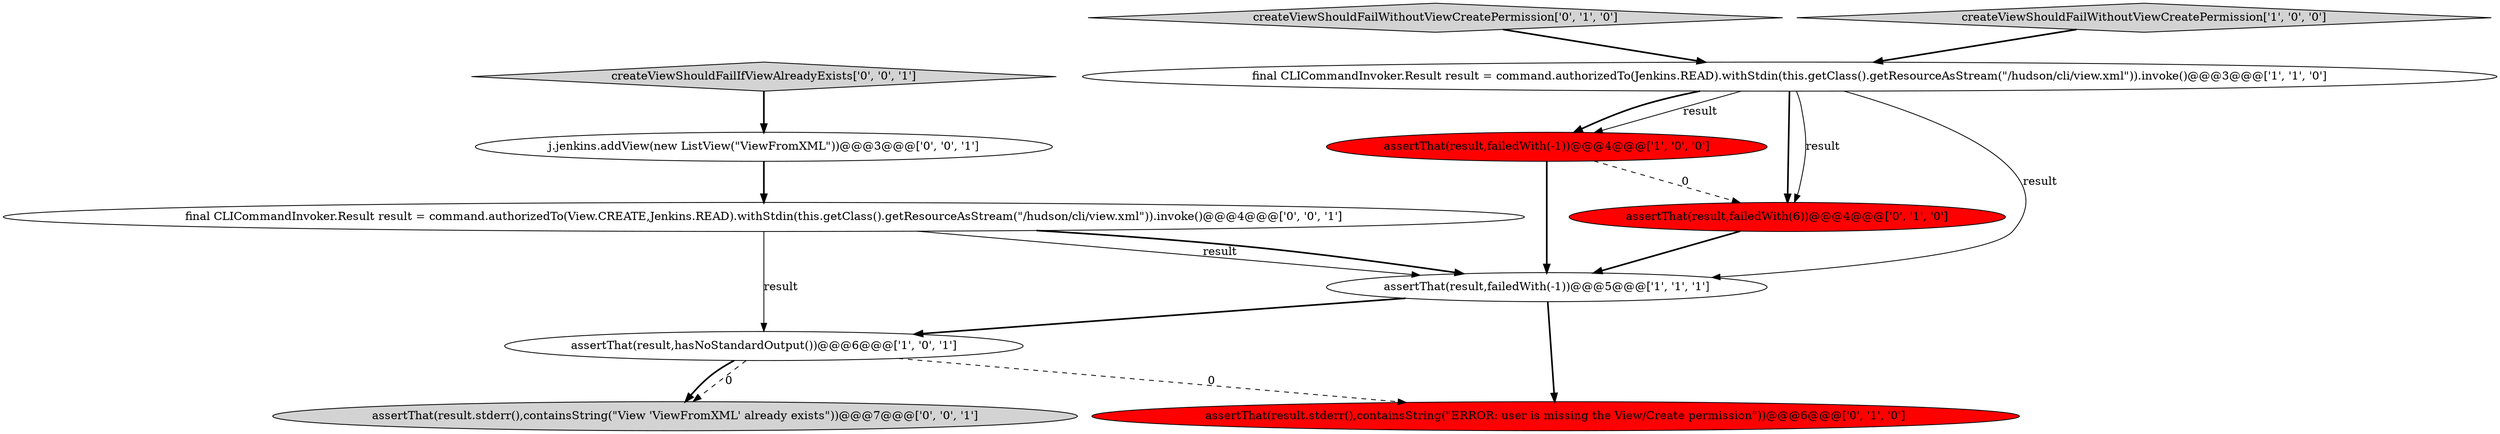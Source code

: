 digraph {
4 [style = filled, label = "assertThat(result,failedWith(-1))@@@5@@@['1', '1', '1']", fillcolor = white, shape = ellipse image = "AAA0AAABBB1BBB"];
2 [style = filled, label = "final CLICommandInvoker.Result result = command.authorizedTo(Jenkins.READ).withStdin(this.getClass().getResourceAsStream(\"/hudson/cli/view.xml\")).invoke()@@@3@@@['1', '1', '0']", fillcolor = white, shape = ellipse image = "AAA0AAABBB1BBB"];
6 [style = filled, label = "createViewShouldFailWithoutViewCreatePermission['0', '1', '0']", fillcolor = lightgray, shape = diamond image = "AAA0AAABBB2BBB"];
8 [style = filled, label = "j.jenkins.addView(new ListView(\"ViewFromXML\"))@@@3@@@['0', '0', '1']", fillcolor = white, shape = ellipse image = "AAA0AAABBB3BBB"];
1 [style = filled, label = "assertThat(result,hasNoStandardOutput())@@@6@@@['1', '0', '1']", fillcolor = white, shape = ellipse image = "AAA0AAABBB1BBB"];
10 [style = filled, label = "final CLICommandInvoker.Result result = command.authorizedTo(View.CREATE,Jenkins.READ).withStdin(this.getClass().getResourceAsStream(\"/hudson/cli/view.xml\")).invoke()@@@4@@@['0', '0', '1']", fillcolor = white, shape = ellipse image = "AAA0AAABBB3BBB"];
0 [style = filled, label = "assertThat(result,failedWith(-1))@@@4@@@['1', '0', '0']", fillcolor = red, shape = ellipse image = "AAA1AAABBB1BBB"];
11 [style = filled, label = "assertThat(result.stderr(),containsString(\"View 'ViewFromXML' already exists\"))@@@7@@@['0', '0', '1']", fillcolor = lightgray, shape = ellipse image = "AAA0AAABBB3BBB"];
7 [style = filled, label = "assertThat(result,failedWith(6))@@@4@@@['0', '1', '0']", fillcolor = red, shape = ellipse image = "AAA1AAABBB2BBB"];
9 [style = filled, label = "createViewShouldFailIfViewAlreadyExists['0', '0', '1']", fillcolor = lightgray, shape = diamond image = "AAA0AAABBB3BBB"];
3 [style = filled, label = "createViewShouldFailWithoutViewCreatePermission['1', '0', '0']", fillcolor = lightgray, shape = diamond image = "AAA0AAABBB1BBB"];
5 [style = filled, label = "assertThat(result.stderr(),containsString(\"ERROR: user is missing the View/Create permission\"))@@@6@@@['0', '1', '0']", fillcolor = red, shape = ellipse image = "AAA1AAABBB2BBB"];
1->5 [style = dashed, label="0"];
8->10 [style = bold, label=""];
4->1 [style = bold, label=""];
2->0 [style = bold, label=""];
2->0 [style = solid, label="result"];
2->7 [style = bold, label=""];
7->4 [style = bold, label=""];
2->4 [style = solid, label="result"];
10->1 [style = solid, label="result"];
10->4 [style = solid, label="result"];
3->2 [style = bold, label=""];
0->4 [style = bold, label=""];
9->8 [style = bold, label=""];
4->5 [style = bold, label=""];
0->7 [style = dashed, label="0"];
1->11 [style = dashed, label="0"];
2->7 [style = solid, label="result"];
1->11 [style = bold, label=""];
6->2 [style = bold, label=""];
10->4 [style = bold, label=""];
}

